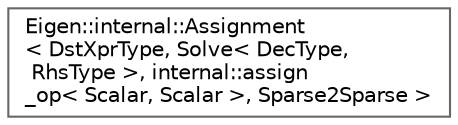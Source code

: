 digraph "Graphical Class Hierarchy"
{
 // LATEX_PDF_SIZE
  bgcolor="transparent";
  edge [fontname=Helvetica,fontsize=10,labelfontname=Helvetica,labelfontsize=10];
  node [fontname=Helvetica,fontsize=10,shape=box,height=0.2,width=0.4];
  rankdir="LR";
  Node0 [id="Node000000",label="Eigen::internal::Assignment\l\< DstXprType, Solve\< DecType,\l RhsType \>, internal::assign\l_op\< Scalar, Scalar \>, Sparse2Sparse \>",height=0.2,width=0.4,color="grey40", fillcolor="white", style="filled",URL="$structEigen_1_1internal_1_1Assignment_3_01DstXprType_00_01Solve_3_01DecType_00_01RhsType_01_4_00f77498589c763674dbef578b30701790.html",tooltip=" "];
}
